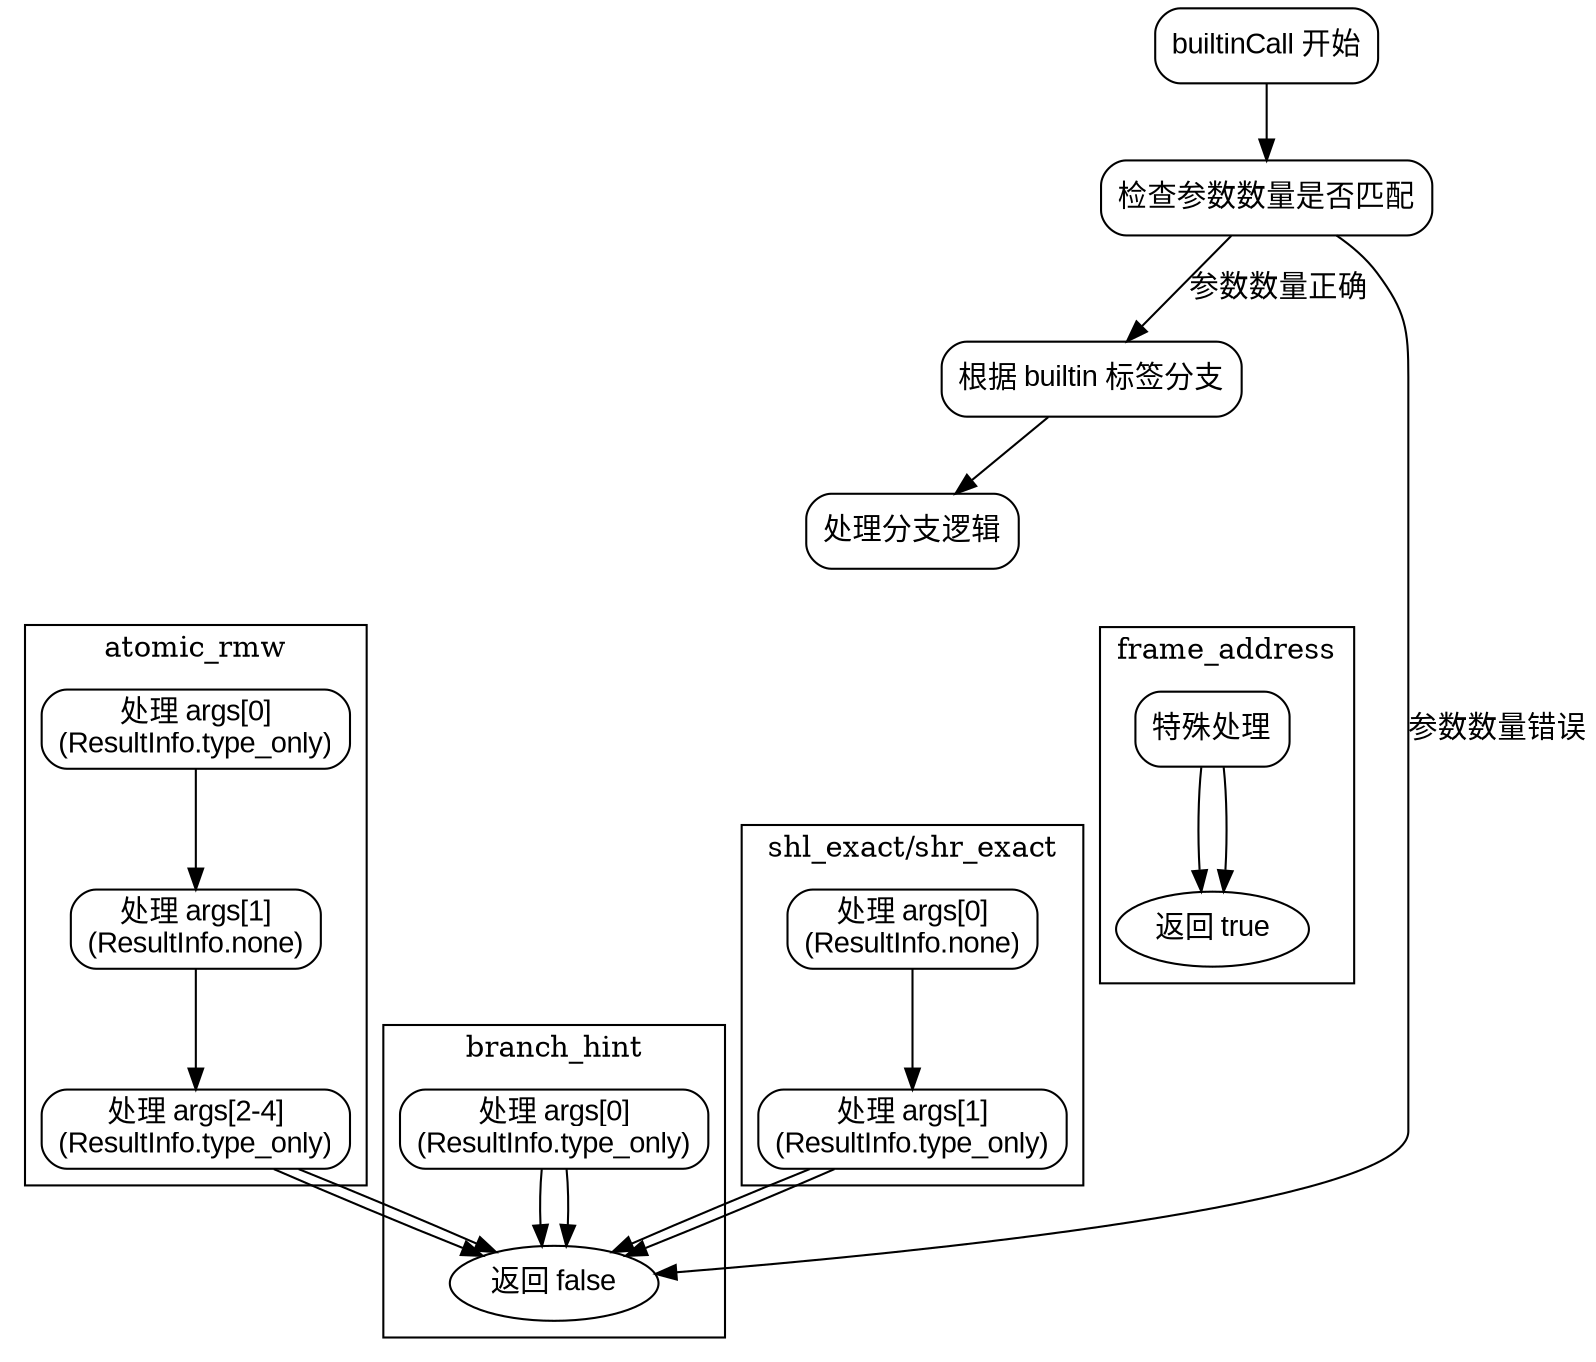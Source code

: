 
digraph flowchart {
    node [shape=rectangle, style="rounded", fontname="Arial"];
    edge [fontname="Arial"];

    start [label="builtinCall 开始"];
    check_params [label="检查参数数量是否匹配"];
    switch_tag [label="根据 builtin 标签分支"];
    return_false [label="返回 false"];
    return_true [label="返回 true"];
    handle_branch [label="处理分支逻辑"];

    start -> check_params;
    check_params -> switch_tag [label="参数数量正确"];
    check_params -> return_false [label="参数数量错误"];

    switch_tag -> handle_branch;

    /* 各分支处理示例 */
    subgraph cluster_branch_hint {
        label="branch_hint";
        branch_hint [label="处理 args[0]\n(ResultInfo.type_only)"];
        branch_hint -> return_false;
    }

    subgraph cluster_frame_address {
        label="frame_address";
        frame_address [label="特殊处理"];
        frame_address -> return_true;
    }

    subgraph cluster_shl_exact {
        label="shl_exact/shr_exact";
        shl_exact1 [label="处理 args[0]\n(ResultInfo.none)"];
        shl_exact2 [label="处理 args[1]\n(ResultInfo.type_only)"];
        shl_exact1 -> shl_exact2 -> return_false;
    }

    subgraph cluster_atomic_rmw {
        label="atomic_rmw";
        atomic_rmw1 [label="处理 args[0]\n(ResultInfo.type_only)"];
        atomic_rmw2 [label="处理 args[1]\n(ResultInfo.none)"];
        atomic_rmw3 [label="处理 args[2-4]\n(ResultInfo.type_only)"];
        atomic_rmw1 -> atomic_rmw2 -> atomic_rmw3 -> return_false;
    }

    handle_branch -> {branch_hint, frame_address, shl_exact1, atomic_rmw1} [style="invis"];
    
    /* 连接公共出口 */
    return_false [shape=oval];
    return_true [shape=oval];
    {branch_hint, shl_exact2, atomic_rmw3} -> return_false;
    frame_address -> return_true;
}
